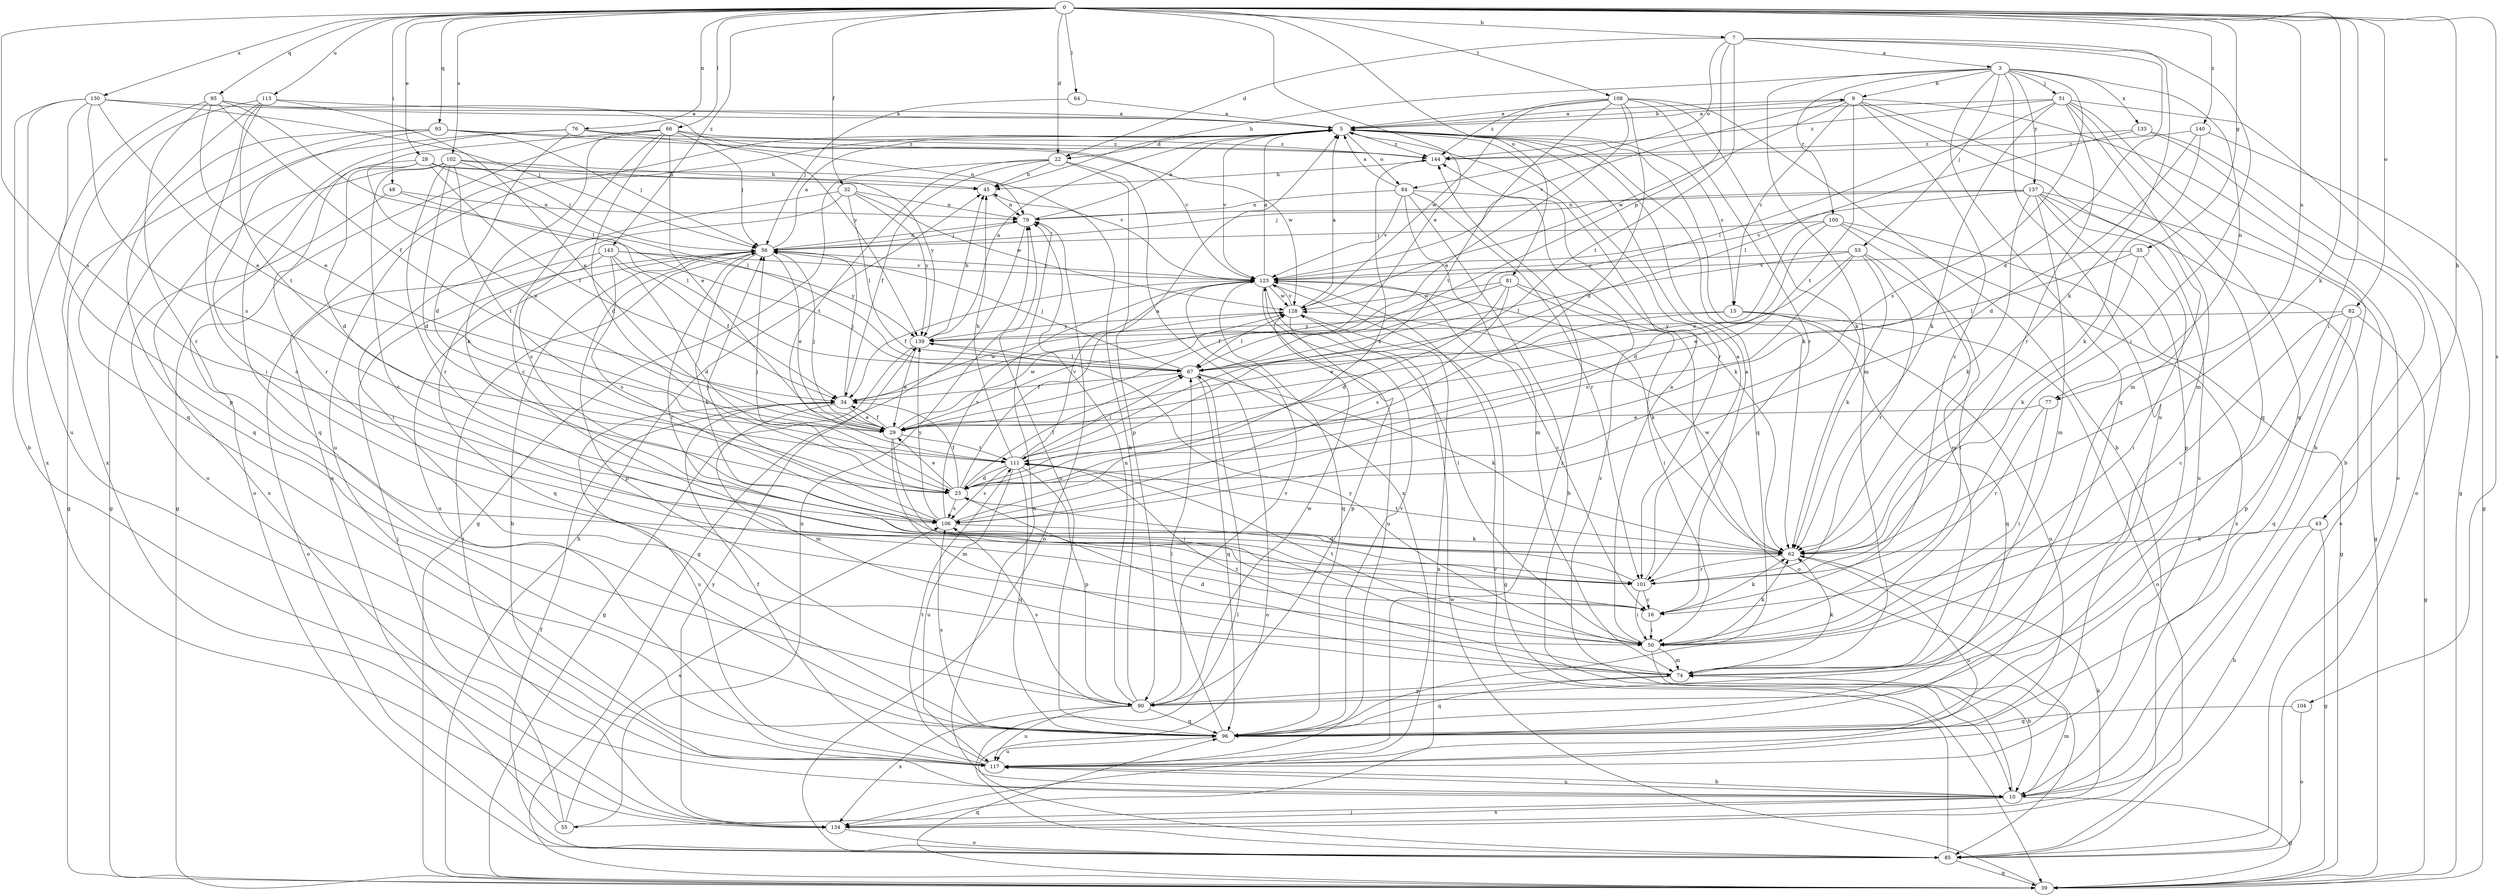 strict digraph  {
0;
3;
5;
7;
9;
10;
15;
16;
22;
23;
28;
29;
32;
34;
35;
39;
43;
45;
48;
50;
51;
53;
55;
56;
62;
64;
66;
67;
74;
76;
77;
79;
81;
82;
84;
85;
90;
93;
95;
96;
100;
101;
102;
104;
106;
108;
111;
113;
117;
123;
128;
130;
133;
134;
137;
139;
140;
143;
144;
0 -> 7  [label=b];
0 -> 22  [label=d];
0 -> 28  [label=e];
0 -> 29  [label=e];
0 -> 32  [label=f];
0 -> 35  [label=g];
0 -> 43  [label=h];
0 -> 48  [label=i];
0 -> 50  [label=i];
0 -> 62  [label=k];
0 -> 64  [label=l];
0 -> 66  [label=l];
0 -> 76  [label=n];
0 -> 77  [label=n];
0 -> 81  [label=o];
0 -> 82  [label=o];
0 -> 93  [label=q];
0 -> 95  [label=q];
0 -> 102  [label=s];
0 -> 104  [label=s];
0 -> 106  [label=s];
0 -> 108  [label=t];
0 -> 113  [label=u];
0 -> 130  [label=x];
0 -> 140  [label=z];
0 -> 143  [label=z];
3 -> 9  [label=b];
3 -> 45  [label=h];
3 -> 51  [label=j];
3 -> 53  [label=j];
3 -> 74  [label=m];
3 -> 77  [label=n];
3 -> 96  [label=q];
3 -> 100  [label=r];
3 -> 106  [label=s];
3 -> 117  [label=u];
3 -> 133  [label=x];
3 -> 137  [label=y];
5 -> 9  [label=b];
5 -> 15  [label=c];
5 -> 22  [label=d];
5 -> 62  [label=k];
5 -> 84  [label=o];
5 -> 96  [label=q];
5 -> 101  [label=r];
5 -> 117  [label=u];
5 -> 123  [label=v];
5 -> 144  [label=z];
7 -> 3  [label=a];
7 -> 22  [label=d];
7 -> 23  [label=d];
7 -> 50  [label=i];
7 -> 62  [label=k];
7 -> 84  [label=o];
7 -> 111  [label=t];
7 -> 67  [label=p];
9 -> 5  [label=a];
9 -> 15  [label=c];
9 -> 16  [label=c];
9 -> 74  [label=m];
9 -> 85  [label=o];
9 -> 96  [label=q];
9 -> 111  [label=t];
9 -> 123  [label=v];
9 -> 128  [label=w];
10 -> 39  [label=g];
10 -> 55  [label=j];
10 -> 74  [label=m];
10 -> 79  [label=n];
10 -> 117  [label=u];
10 -> 134  [label=x];
10 -> 144  [label=z];
15 -> 29  [label=e];
15 -> 85  [label=o];
15 -> 96  [label=q];
15 -> 117  [label=u];
15 -> 139  [label=y];
16 -> 5  [label=a];
16 -> 50  [label=i];
16 -> 62  [label=k];
22 -> 34  [label=f];
22 -> 39  [label=g];
22 -> 45  [label=h];
22 -> 90  [label=p];
22 -> 111  [label=t];
22 -> 134  [label=x];
23 -> 5  [label=a];
23 -> 29  [label=e];
23 -> 34  [label=f];
23 -> 56  [label=j];
23 -> 67  [label=l];
23 -> 106  [label=s];
28 -> 23  [label=d];
28 -> 29  [label=e];
28 -> 34  [label=f];
28 -> 45  [label=h];
28 -> 67  [label=l];
28 -> 101  [label=r];
28 -> 123  [label=v];
29 -> 34  [label=f];
29 -> 50  [label=i];
29 -> 56  [label=j];
29 -> 74  [label=m];
29 -> 111  [label=t];
29 -> 128  [label=w];
32 -> 50  [label=i];
32 -> 67  [label=l];
32 -> 79  [label=n];
32 -> 106  [label=s];
32 -> 128  [label=w];
32 -> 139  [label=y];
34 -> 29  [label=e];
34 -> 56  [label=j];
34 -> 74  [label=m];
34 -> 117  [label=u];
34 -> 128  [label=w];
35 -> 50  [label=i];
35 -> 62  [label=k];
35 -> 67  [label=l];
35 -> 123  [label=v];
39 -> 45  [label=h];
39 -> 96  [label=q];
39 -> 128  [label=w];
43 -> 10  [label=b];
43 -> 39  [label=g];
43 -> 62  [label=k];
45 -> 79  [label=n];
48 -> 67  [label=l];
48 -> 79  [label=n];
48 -> 117  [label=u];
50 -> 5  [label=a];
50 -> 10  [label=b];
50 -> 62  [label=k];
50 -> 74  [label=m];
50 -> 111  [label=t];
50 -> 139  [label=y];
51 -> 5  [label=a];
51 -> 10  [label=b];
51 -> 39  [label=g];
51 -> 62  [label=k];
51 -> 67  [label=l];
51 -> 74  [label=m];
51 -> 96  [label=q];
51 -> 101  [label=r];
51 -> 144  [label=z];
53 -> 29  [label=e];
53 -> 50  [label=i];
53 -> 62  [label=k];
53 -> 67  [label=l];
53 -> 101  [label=r];
53 -> 106  [label=s];
53 -> 123  [label=v];
55 -> 5  [label=a];
55 -> 56  [label=j];
55 -> 79  [label=n];
55 -> 106  [label=s];
56 -> 5  [label=a];
56 -> 10  [label=b];
56 -> 29  [label=e];
56 -> 62  [label=k];
56 -> 79  [label=n];
56 -> 90  [label=p];
56 -> 101  [label=r];
56 -> 117  [label=u];
56 -> 123  [label=v];
62 -> 101  [label=r];
62 -> 111  [label=t];
62 -> 117  [label=u];
62 -> 128  [label=w];
64 -> 5  [label=a];
64 -> 56  [label=j];
66 -> 16  [label=c];
66 -> 23  [label=d];
66 -> 29  [label=e];
66 -> 39  [label=g];
66 -> 56  [label=j];
66 -> 62  [label=k];
66 -> 85  [label=o];
66 -> 123  [label=v];
66 -> 144  [label=z];
67 -> 34  [label=f];
67 -> 56  [label=j];
67 -> 62  [label=k];
67 -> 85  [label=o];
67 -> 96  [label=q];
74 -> 23  [label=d];
74 -> 62  [label=k];
74 -> 90  [label=p];
74 -> 96  [label=q];
74 -> 111  [label=t];
76 -> 23  [label=d];
76 -> 39  [label=g];
76 -> 79  [label=n];
76 -> 96  [label=q];
76 -> 144  [label=z];
77 -> 29  [label=e];
77 -> 50  [label=i];
77 -> 101  [label=r];
79 -> 5  [label=a];
79 -> 39  [label=g];
79 -> 56  [label=j];
81 -> 23  [label=d];
81 -> 34  [label=f];
81 -> 50  [label=i];
81 -> 85  [label=o];
81 -> 106  [label=s];
81 -> 128  [label=w];
82 -> 16  [label=c];
82 -> 39  [label=g];
82 -> 90  [label=p];
82 -> 96  [label=q];
82 -> 139  [label=y];
84 -> 5  [label=a];
84 -> 10  [label=b];
84 -> 62  [label=k];
84 -> 74  [label=m];
84 -> 79  [label=n];
84 -> 101  [label=r];
84 -> 123  [label=v];
85 -> 34  [label=f];
85 -> 39  [label=g];
85 -> 67  [label=l];
85 -> 79  [label=n];
85 -> 123  [label=v];
90 -> 45  [label=h];
90 -> 79  [label=n];
90 -> 96  [label=q];
90 -> 106  [label=s];
90 -> 117  [label=u];
90 -> 123  [label=v];
90 -> 128  [label=w];
90 -> 134  [label=x];
93 -> 16  [label=c];
93 -> 39  [label=g];
93 -> 56  [label=j];
93 -> 96  [label=q];
93 -> 128  [label=w];
93 -> 144  [label=z];
95 -> 5  [label=a];
95 -> 29  [label=e];
95 -> 34  [label=f];
95 -> 67  [label=l];
95 -> 101  [label=r];
95 -> 134  [label=x];
95 -> 139  [label=y];
96 -> 67  [label=l];
96 -> 79  [label=n];
96 -> 106  [label=s];
96 -> 117  [label=u];
96 -> 123  [label=v];
100 -> 23  [label=d];
100 -> 29  [label=e];
100 -> 39  [label=g];
100 -> 56  [label=j];
100 -> 74  [label=m];
100 -> 134  [label=x];
101 -> 5  [label=a];
101 -> 16  [label=c];
101 -> 23  [label=d];
101 -> 50  [label=i];
102 -> 16  [label=c];
102 -> 23  [label=d];
102 -> 45  [label=h];
102 -> 56  [label=j];
102 -> 101  [label=r];
102 -> 111  [label=t];
102 -> 134  [label=x];
102 -> 139  [label=y];
104 -> 85  [label=o];
104 -> 96  [label=q];
106 -> 56  [label=j];
106 -> 62  [label=k];
106 -> 123  [label=v];
106 -> 139  [label=y];
106 -> 144  [label=z];
108 -> 5  [label=a];
108 -> 10  [label=b];
108 -> 23  [label=d];
108 -> 29  [label=e];
108 -> 62  [label=k];
108 -> 101  [label=r];
108 -> 111  [label=t];
108 -> 128  [label=w];
108 -> 144  [label=z];
111 -> 23  [label=d];
111 -> 45  [label=h];
111 -> 67  [label=l];
111 -> 90  [label=p];
111 -> 96  [label=q];
111 -> 106  [label=s];
111 -> 117  [label=u];
111 -> 123  [label=v];
113 -> 5  [label=a];
113 -> 29  [label=e];
113 -> 50  [label=i];
113 -> 96  [label=q];
113 -> 111  [label=t];
113 -> 134  [label=x];
117 -> 10  [label=b];
117 -> 34  [label=f];
117 -> 111  [label=t];
117 -> 144  [label=z];
123 -> 5  [label=a];
123 -> 16  [label=c];
123 -> 34  [label=f];
123 -> 39  [label=g];
123 -> 50  [label=i];
123 -> 62  [label=k];
123 -> 96  [label=q];
123 -> 117  [label=u];
123 -> 128  [label=w];
128 -> 5  [label=a];
128 -> 67  [label=l];
128 -> 90  [label=p];
128 -> 123  [label=v];
128 -> 134  [label=x];
128 -> 139  [label=y];
130 -> 5  [label=a];
130 -> 10  [label=b];
130 -> 29  [label=e];
130 -> 56  [label=j];
130 -> 90  [label=p];
130 -> 106  [label=s];
130 -> 117  [label=u];
133 -> 10  [label=b];
133 -> 67  [label=l];
133 -> 85  [label=o];
133 -> 144  [label=z];
134 -> 56  [label=j];
134 -> 62  [label=k];
134 -> 85  [label=o];
134 -> 139  [label=y];
137 -> 39  [label=g];
137 -> 56  [label=j];
137 -> 62  [label=k];
137 -> 74  [label=m];
137 -> 79  [label=n];
137 -> 85  [label=o];
137 -> 90  [label=p];
137 -> 117  [label=u];
137 -> 123  [label=v];
139 -> 5  [label=a];
139 -> 29  [label=e];
139 -> 39  [label=g];
139 -> 45  [label=h];
139 -> 67  [label=l];
140 -> 23  [label=d];
140 -> 39  [label=g];
140 -> 62  [label=k];
140 -> 144  [label=z];
143 -> 23  [label=d];
143 -> 34  [label=f];
143 -> 85  [label=o];
143 -> 96  [label=q];
143 -> 106  [label=s];
143 -> 123  [label=v];
143 -> 139  [label=y];
144 -> 45  [label=h];
}
